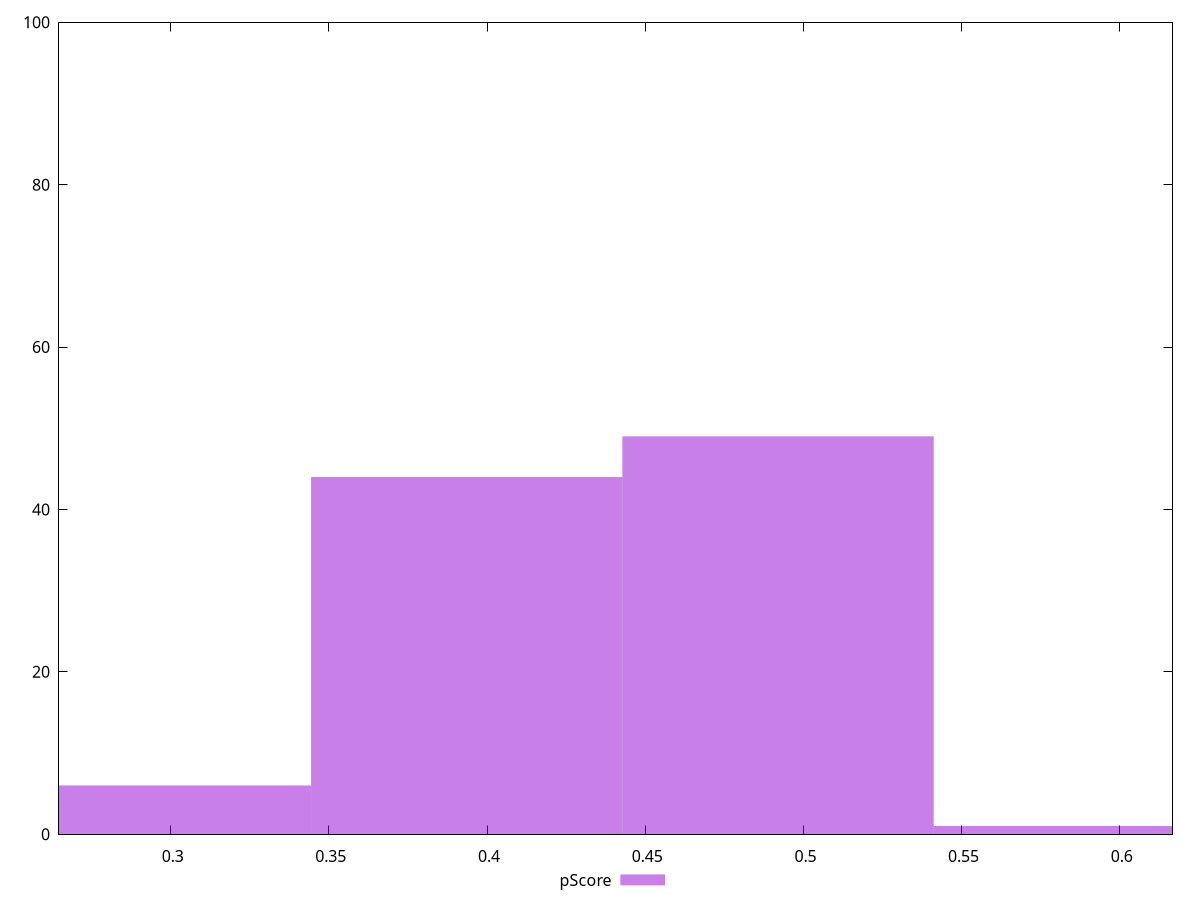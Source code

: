 reset

$pScore <<EOF
0.3935829581926721 44
0.5903744372890081 1
0.49197869774084013 49
0.29518721864450403 6
EOF

set key outside below
set boxwidth 0.09839573954816802
set xrange [0.2647058823529412:0.6166666666666667]
set yrange [0:100]
set trange [0:100]
set style fill transparent solid 0.5 noborder
set terminal svg size 640, 490 enhanced background rgb 'white'
set output "reports/report_00028_2021-02-24T12-49-42.674Z/uses-http2/samples/agenda/pScore/histogram.svg"

plot $pScore title "pScore" with boxes

reset
